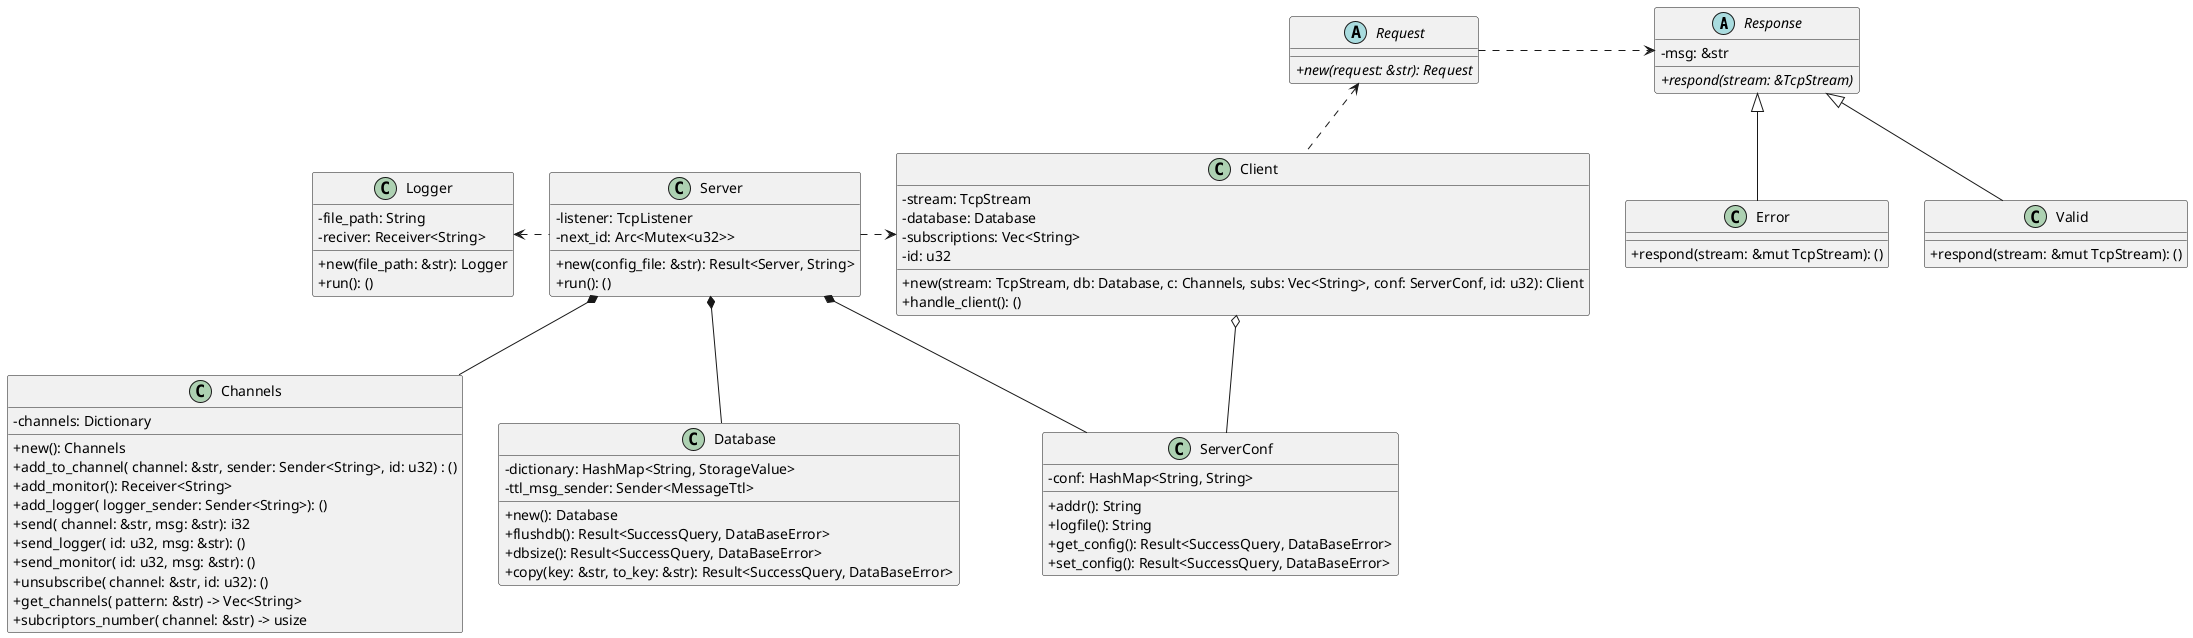 @startuml redis
skinparam ClassAttributeIconSize 0
hide interface fields

abstract Response
abstract Request

Class Server {
    -listener: TcpListener
    -next_id: Arc<Mutex<u32>>
    +new(config_file: &str): Result<Server, String>
    + run(): ()
}

Class Client{
    -stream: TcpStream
    -database: Database
    -subscriptions: Vec<String>
    -id: u32
    +new(stream: TcpStream, db: Database, c: Channels, subs: Vec<String>, conf: ServerConf, id: u32): Client
    +handle_client(): ()
}

Class Channels{
    - channels: Dictionary
    + new(): Channels
    + add_to_channel( channel: &str, sender: Sender<String>, id: u32) : ()
    + add_monitor(): Receiver<String>
    + add_logger( logger_sender: Sender<String>): ()
    + send( channel: &str, msg: &str): i32
    + send_logger( id: u32, msg: &str): ()
    + send_monitor( id: u32, msg: &str): ()
    + unsubscribe( channel: &str, id: u32): ()
    + get_channels( pattern: &str) -> Vec<String>
    + subcriptors_number( channel: &str) -> usize
}

Class Database {
    - dictionary: HashMap<String, StorageValue>
    -ttl_msg_sender: Sender<MessageTtl>
    + new(): Database
    + flushdb(): Result<SuccessQuery, DataBaseError>
    + dbsize(): Result<SuccessQuery, DataBaseError>
    + copy(key: &str, to_key: &str): Result<SuccessQuery, DataBaseError>
}

Class ServerConf {
    - conf: HashMap<String, String>
    + addr(): String
    + logfile(): String
    + get_config(): Result<SuccessQuery, DataBaseError>
    + set_config(): Result<SuccessQuery, DataBaseError>
}

Class Logger {
    - file_path: String
    - reciver: Receiver<String>
    + new(file_path: &str): Logger
    + run(): ()
}

abstract Class Request {
    +{abstract}new(request: &str): Request
}

abstract Class Response {
    -msg: &str
    +{abstract}respond(stream: &TcpStream)
}

Class Valid{
    +respond(stream: &mut TcpStream): ()
}

Class Error{
    +respond(stream: &mut TcpStream): ()
}


Server *-- Database
Server *-- ServerConf
Server *-- Channels
Server .left.> Logger
Server .right.> Client

Client .up.> Request
Client o--ServerConf

Request .right.> Response

Response <|-- Valid
Response <|-- Error


@enduml
